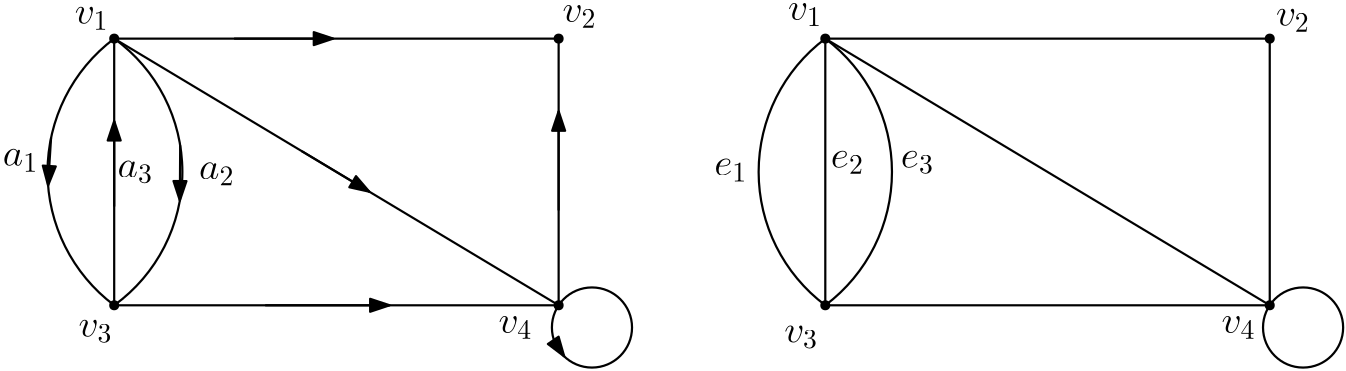 <?xml version="1.0"?>
<!DOCTYPE ipe SYSTEM "ipe.dtd">
<ipe version="70206" creator="Ipe 7.2.6">
<info created="D:20161126091441" modified="D:20161126091447"/>
<ipestyle name="basic">
<symbol name="arrow/arc(spx)">
<path stroke="sym-stroke" fill="sym-stroke" pen="sym-pen">
0 0 m
-1 0.333 l
-1 -0.333 l
h
</path>
</symbol>
<symbol name="arrow/farc(spx)">
<path stroke="sym-stroke" fill="white" pen="sym-pen">
0 0 m
-1 0.333 l
-1 -0.333 l
h
</path>
</symbol>
<symbol name="arrow/ptarc(spx)">
<path stroke="sym-stroke" fill="sym-stroke" pen="sym-pen">
0 0 m
-1 0.333 l
-0.8 0 l
-1 -0.333 l
h
</path>
</symbol>
<symbol name="arrow/fptarc(spx)">
<path stroke="sym-stroke" fill="white" pen="sym-pen">
0 0 m
-1 0.333 l
-0.8 0 l
-1 -0.333 l
h
</path>
</symbol>
<symbol name="mark/circle(sx)" transformations="translations">
<path fill="sym-stroke">
0.6 0 0 0.6 0 0 e
0.4 0 0 0.4 0 0 e
</path>
</symbol>
<symbol name="mark/disk(sx)" transformations="translations">
<path fill="sym-stroke">
0.6 0 0 0.6 0 0 e
</path>
</symbol>
<symbol name="mark/fdisk(sfx)" transformations="translations">
<group>
<path fill="sym-fill">
0.5 0 0 0.5 0 0 e
</path>
<path fill="sym-stroke" fillrule="eofill">
0.6 0 0 0.6 0 0 e
0.4 0 0 0.4 0 0 e
</path>
</group>
</symbol>
<symbol name="mark/box(sx)" transformations="translations">
<path fill="sym-stroke" fillrule="eofill">
-0.6 -0.6 m
0.6 -0.6 l
0.6 0.6 l
-0.6 0.6 l
h
-0.4 -0.4 m
0.4 -0.4 l
0.4 0.4 l
-0.4 0.4 l
h
</path>
</symbol>
<symbol name="mark/square(sx)" transformations="translations">
<path fill="sym-stroke">
-0.6 -0.6 m
0.6 -0.6 l
0.6 0.6 l
-0.6 0.6 l
h
</path>
</symbol>
<symbol name="mark/fsquare(sfx)" transformations="translations">
<group>
<path fill="sym-fill">
-0.5 -0.5 m
0.5 -0.5 l
0.5 0.5 l
-0.5 0.5 l
h
</path>
<path fill="sym-stroke" fillrule="eofill">
-0.6 -0.6 m
0.6 -0.6 l
0.6 0.6 l
-0.6 0.6 l
h
-0.4 -0.4 m
0.4 -0.4 l
0.4 0.4 l
-0.4 0.4 l
h
</path>
</group>
</symbol>
<symbol name="mark/cross(sx)" transformations="translations">
<group>
<path fill="sym-stroke">
-0.43 -0.57 m
0.57 0.43 l
0.43 0.57 l
-0.57 -0.43 l
h
</path>
<path fill="sym-stroke">
-0.43 0.57 m
0.57 -0.43 l
0.43 -0.57 l
-0.57 0.43 l
h
</path>
</group>
</symbol>
<symbol name="arrow/fnormal(spx)">
<path stroke="sym-stroke" fill="white" pen="sym-pen">
0 0 m
-1 0.333 l
-1 -0.333 l
h
</path>
</symbol>
<symbol name="arrow/pointed(spx)">
<path stroke="sym-stroke" fill="sym-stroke" pen="sym-pen">
0 0 m
-1 0.333 l
-0.8 0 l
-1 -0.333 l
h
</path>
</symbol>
<symbol name="arrow/fpointed(spx)">
<path stroke="sym-stroke" fill="white" pen="sym-pen">
0 0 m
-1 0.333 l
-0.8 0 l
-1 -0.333 l
h
</path>
</symbol>
<symbol name="arrow/linear(spx)">
<path stroke="sym-stroke" pen="sym-pen">
-1 0.333 m
0 0 l
-1 -0.333 l
</path>
</symbol>
<symbol name="arrow/fdouble(spx)">
<path stroke="sym-stroke" fill="white" pen="sym-pen">
0 0 m
-1 0.333 l
-1 -0.333 l
h
-1 0 m
-2 0.333 l
-2 -0.333 l
h
</path>
</symbol>
<symbol name="arrow/double(spx)">
<path stroke="sym-stroke" fill="sym-stroke" pen="sym-pen">
0 0 m
-1 0.333 l
-1 -0.333 l
h
-1 0 m
-2 0.333 l
-2 -0.333 l
h
</path>
</symbol>
<pen name="heavier" value="0.8"/>
<pen name="fat" value="1.2"/>
<pen name="ultrafat" value="2"/>
<symbolsize name="large" value="5"/>
<symbolsize name="small" value="2"/>
<symbolsize name="tiny" value="1.1"/>
<arrowsize name="large" value="10"/>
<arrowsize name="small" value="5"/>
<arrowsize name="tiny" value="3"/>
<color name="red" value="1 0 0"/>
<color name="green" value="0 1 0"/>
<color name="blue" value="0 0 1"/>
<color name="yellow" value="1 1 0"/>
<color name="orange" value="1 0.647 0"/>
<color name="gold" value="1 0.843 0"/>
<color name="purple" value="0.627 0.125 0.941"/>
<color name="gray" value="0.745"/>
<color name="brown" value="0.647 0.165 0.165"/>
<color name="navy" value="0 0 0.502"/>
<color name="pink" value="1 0.753 0.796"/>
<color name="seagreen" value="0.18 0.545 0.341"/>
<color name="turquoise" value="0.251 0.878 0.816"/>
<color name="violet" value="0.933 0.51 0.933"/>
<color name="darkblue" value="0 0 0.545"/>
<color name="darkcyan" value="0 0.545 0.545"/>
<color name="darkgray" value="0.663"/>
<color name="darkgreen" value="0 0.392 0"/>
<color name="darkmagenta" value="0.545 0 0.545"/>
<color name="darkorange" value="1 0.549 0"/>
<color name="darkred" value="0.545 0 0"/>
<color name="lightblue" value="0.678 0.847 0.902"/>
<color name="lightcyan" value="0.878 1 1"/>
<color name="lightgray" value="0.827"/>
<color name="lightgreen" value="0.565 0.933 0.565"/>
<color name="lightyellow" value="1 1 0.878"/>
<dashstyle name="dashed" value="[4] 0"/>
<dashstyle name="dotted" value="[1 3] 0"/>
<dashstyle name="dash dotted" value="[4 2 1 2] 0"/>
<dashstyle name="dash dot dotted" value="[4 2 1 2 1 2] 0"/>
<textsize name="large" value="\large"/>
<textsize name="Large" value="\Large"/>
<textsize name="LARGE" value="\LARGE"/>
<textsize name="huge" value="\huge"/>
<textsize name="Huge" value="\Huge"/>
<textsize name="small" value="\small"/>
<textsize name="footnote" value="\footnotesize"/>
<textsize name="tiny" value="\tiny"/>
<textstyle name="center" begin="\begin{center}" end="\end{center}"/>
<textstyle name="itemize" begin="\begin{itemize}" end="\end{itemize}"/>
<textstyle name="item" begin="\begin{itemize}\item{}" end="\end{itemize}"/>
<gridsize name="4 pts" value="4"/>
<gridsize name="8 pts (~3 mm)" value="8"/>
<gridsize name="16 pts (~6 mm)" value="16"/>
<gridsize name="32 pts (~12 mm)" value="32"/>
<gridsize name="10 pts (~3.5 mm)" value="10"/>
<gridsize name="20 pts (~7 mm)" value="20"/>
<gridsize name="14 pts (~5 mm)" value="14"/>
<gridsize name="28 pts (~10 mm)" value="28"/>
<gridsize name="56 pts (~20 mm)" value="56"/>
<anglesize name="90 deg" value="90"/>
<anglesize name="60 deg" value="60"/>
<anglesize name="45 deg" value="45"/>
<anglesize name="30 deg" value="30"/>
<anglesize name="22.5 deg" value="22.5"/>
<opacity name="10%" value="0.1"/>
<opacity name="30%" value="0.3"/>
<opacity name="50%" value="0.5"/>
<opacity name="75%" value="0.75"/>
<tiling name="falling" angle="-60" step="4" width="1"/>
<tiling name="rising" angle="30" step="4" width="1"/>
</ipestyle>
<page>
<layer name="alpha"/>
<view layers="alpha" active="alpha"/>
<path layer="alpha" stroke="black" pen="heavier">
64 768 m
64 672 l
</path>
<path stroke="black" pen="heavier">
64 768 m
224 768 l
</path>
<path stroke="black" pen="heavier">
224 768 m
224 672 l
</path>
<path stroke="black" pen="heavier">
64 672 m
224 672 l
</path>
<path stroke="black" pen="heavier">
64 768 m
224 672 l
</path>
<path stroke="black" pen="heavier" cap="1">
64 768 m
64 768 l
</path>
<path stroke="black" pen="heavier">
64 768 m
59.2096 0 0 -59.2096 29.3333 720 64 672 a
</path>
<path stroke="black" pen="heavier">
64 768 m
60 0 0 60 100 720 64 672 a
</path>
<path stroke="black" pen="heavier">
14.4222 0 0 14.4222 236 664 e
</path>
<path stroke="black" pen="heavier">
320 768 m
320 672 l
</path>
<path stroke="black" pen="heavier">
320 768 m
480 768 l
</path>
<path stroke="black" pen="heavier">
480 768 m
480 672 l
</path>
<path stroke="black" pen="heavier">
320 672 m
480 672 l
</path>
<path stroke="black" pen="heavier">
320 768 m
480 672 l
</path>
<path stroke="black" pen="heavier">
320 768 m
60 0 0 60 356 720 320 672 a
</path>
<path stroke="black" pen="heavier">
320 768 m
60 0 0 -60 284 720 320 672 a
</path>
<path stroke="black" pen="heavier">
14.4222 0 0 14.4222 492 664 e
</path>
<path stroke="black" pen="heavier" arrow="normal/normal">
107.164 768 m
142.852 768 l
</path>
<path stroke="black" pen="heavier" arrow="normal/normal">
131.568 727.459 m
155.854 712.888 l
</path>
<path stroke="black" pen="heavier" arrow="normal/normal">
41.2783 732.319 m
40.1966 715.147 l
</path>
<path stroke="black" pen="heavier" arrow="normal/normal">
87.7571 729.615 m
87.6428 709.715 l
</path>
<path stroke="black" pen="heavier" arrow="normal/normal">
64 707.546 m
64 738.335 l
</path>
<path stroke="black" pen="heavier" arrow="normal/normal">
118.36 672 m
163.145 672 l
</path>
<path stroke="black" pen="heavier" arrow="normal/normal">
224 706.146 m
224 741.834 l
</path>
<path stroke="black" pen="heavier" arrow="normal/normal">
222.681 658.467 m
226.008 653.6 l
</path>
<text matrix="1 0 0 1 -53.882 -29.3902" transformations="translations" pos="103.665 802.714" stroke="black" type="label" width="12.271" height="6.179" depth="2.15" valign="baseline" size="Large">$v_1$</text>
<text matrix="1 0 0 1 -4.1986 8.3972" transformations="translations" pos="55.3808 652.264" stroke="black" type="label" width="12.271" height="6.179" depth="2.15" valign="baseline" size="Large">$v_3$</text>
<text matrix="1 0 0 1 2.79907 -13.9953" transformations="translations" pos="222.625 788.019" stroke="black" type="label" width="12.271" height="6.179" depth="2.15" valign="baseline" size="Large">$v_2$</text>
<text matrix="1 0 0 1 5.59813 6.99766" transformations="translations" pos="196.734 655.063" stroke="black" type="label" width="12.271" height="6.179" depth="2.15" valign="baseline" size="Large">$v_4$</text>
<text transformations="translations" pos="23.8914 722.241" stroke="black" type="label" width="12.853" height="6.179" depth="2.15" valign="baseline" size="Large">$a_1$</text>
<text matrix="1 0 0 1 -4.1986 -6.2979" transformations="translations" pos="69.3762 724.34" stroke="black" type="label" width="12.853" height="6.179" depth="2.15" valign="baseline" size="Large">$a_3$</text>
<text transformations="translations" pos="94.5678 717.342" stroke="black" type="label" width="12.853" height="6.179" depth="2.15" valign="baseline" size="Large">$a_2$</text>
<text matrix="1 0 0 1 -12.5958 -6.2979" transformations="translations" pos="319.193 781.021" stroke="black" type="label" width="12.271" height="6.179" depth="2.15" valign="baseline" size="Large">$v_1$</text>
<text matrix="1 0 0 1 -5.59813 -9.79673" transformations="translations" pos="487.836 782.421" stroke="black" type="label" width="12.271" height="6.179" depth="2.15" valign="baseline" size="Large">$v_2$</text>
<text matrix="1 0 0 1 -13.9953 2.79907" transformations="translations" pos="319.193 655.763" stroke="black" type="label" width="12.271" height="6.179" depth="2.15" valign="baseline" size="Large">$v_3$</text>
<text matrix="1 0 0 1 6.99766 2.0993" transformations="translations" pos="455.647 659.961" stroke="black" type="label" width="12.271" height="6.179" depth="2.15" valign="baseline" size="Large">$v_4$</text>
<text matrix="1 0 0 1 -5.59813 -8.3972" transformations="translations" pos="285.604 727.139" stroke="black" type="label" width="11.99" height="6.179" depth="2.15" valign="baseline" size="Large">$e_1$</text>
<text matrix="1 0 0 1 -42.6857 -79.0736" transformations="translations" pos="364.678 800.614" stroke="black" type="label" width="11.99" height="6.179" depth="2.15" valign="baseline" size="Large">$e_2$</text>
<text matrix="1 0 0 1 -1.39953 9.09696" transformations="translations" pos="348.583 712.444" stroke="black" type="label" width="11.99" height="6.179" depth="2.15" valign="baseline" size="Large">$e_3$</text>
<use name="mark/disk(sx)" pos="64 768" size="normal" stroke="black"/>
<use name="mark/disk(sx)" pos="224 768" size="normal" stroke="black"/>
<use name="mark/disk(sx)" pos="224 672" size="normal" stroke="black"/>
<use name="mark/disk(sx)" pos="64 672" size="normal" stroke="black"/>
<use name="mark/disk(sx)" pos="320 768" size="normal" stroke="black"/>
<use name="mark/disk(sx)" pos="320 672" size="normal" stroke="black"/>
<use name="mark/disk(sx)" pos="480 768" size="normal" stroke="black"/>
<use name="mark/disk(sx)" pos="480 672" size="normal" stroke="black"/>
</page>
</ipe>
